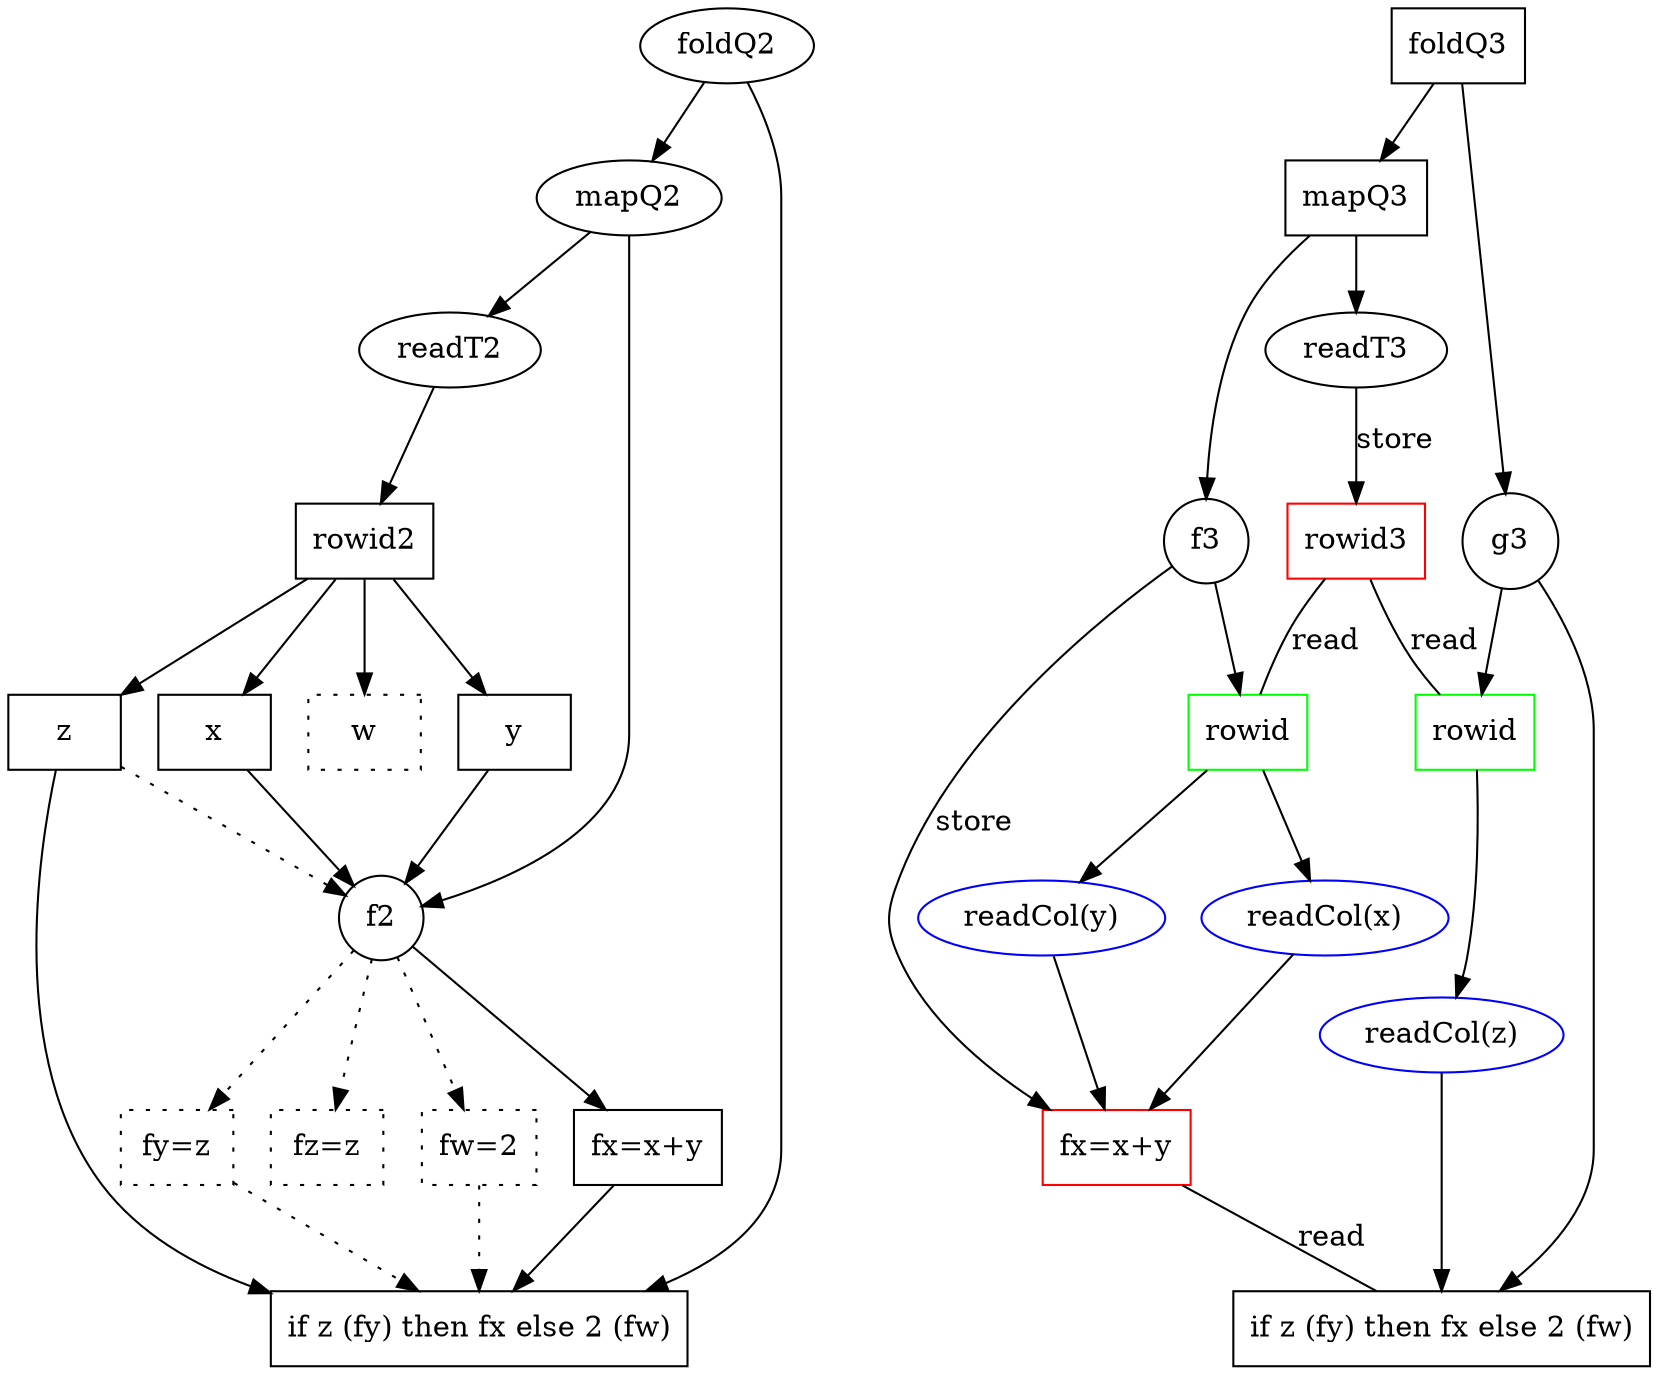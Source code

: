 digraph G {

  foldQ2 -> mapQ2
  mapQ2 -> readT2

  foldQ2 -> g2
  mapQ2 -> f2
  readT2 -> rowid2

  rowid2 [shape=rect]
  f2 [shape=circle]

  node [shape=rect]
  rowid2 -> w
  rowid2 -> x
  rowid2 -> y
  rowid2 -> z

  w [style=dotted]

  x -> f2
  y -> f2
  z -> f2 [style=dotted]

  f2 -> fw2 [style=dotted]
  f2 -> fx2
  f2 -> fy2 [style=dotted]
  f2 -> fz2 [style=dotted]

  fw2 [label="fw=2", style=dotted]
  fx2 [label="fx=x+y"]
  fy2 [label="fy=z", style=dotted]
  fz2 [label="fz=z", style=dotted]

  fx2 -> g2
  fy2 -> g2 [style=dotted]
  fw2 -> g2 [style=dotted]
  z -> g2

  g2 [shape=rect, label="if z (fy) then fx else 2 (fw)"]

  /*************************************/

  foldQ3 -> mapQ3
  mapQ3 -> readT3
  readT3 [shape=ellipse]

  foldQ3 -> g3
  mapQ3 -> f3
  readT3 -> rowid3 [label=store]

  node [shape=rect]

  rowid3 [shape=rect, color=red]
  rowid3 -> rowidF3 [arrowhead=none, label=read]
  rowid3 -> rowidG3 [arrowhead=none, label=read]
  rowidF3 [label=rowid, color=green]
  rowidG3 [label=rowid, color=green]

  f3 [shape=circle]

  f3 -> rowidF3
  rowidF3 -> readXF3
  rowidF3 -> readYF3
  readXF3 -> fx3
  readYF3 -> fx3

  readXF3 [label="readCol(x)", shape=ellipse, color=blue]
  readYF3 [label="readCol(y)", shape=ellipse, color=blue]
  readZG3 [label="readCol(z)", shape=ellipse, color=blue]

  f3 -> fx3 [label=store]
  fx3 [label="fx=x+y", color=red]

  fx3 -> gout3 [label=read, arrowhead=none]

  g3 [shape=circle]
  g3 -> rowidG3
  rowidG3 -> readZG3
  readZG3 -> gout3

  g3 -> gout3
  gout3 [shape=rect, label="if z (fy) then fx else 2 (fw)"]

  /* row-by-row processing: must materialize into row-like frame
   * batch processing: can decide to do row format or columnar format
   *   columnar better for vectorization and GPU processing
   *   row better cache locality on control-flow heavy code that touches a lot of the variables
   */
}
